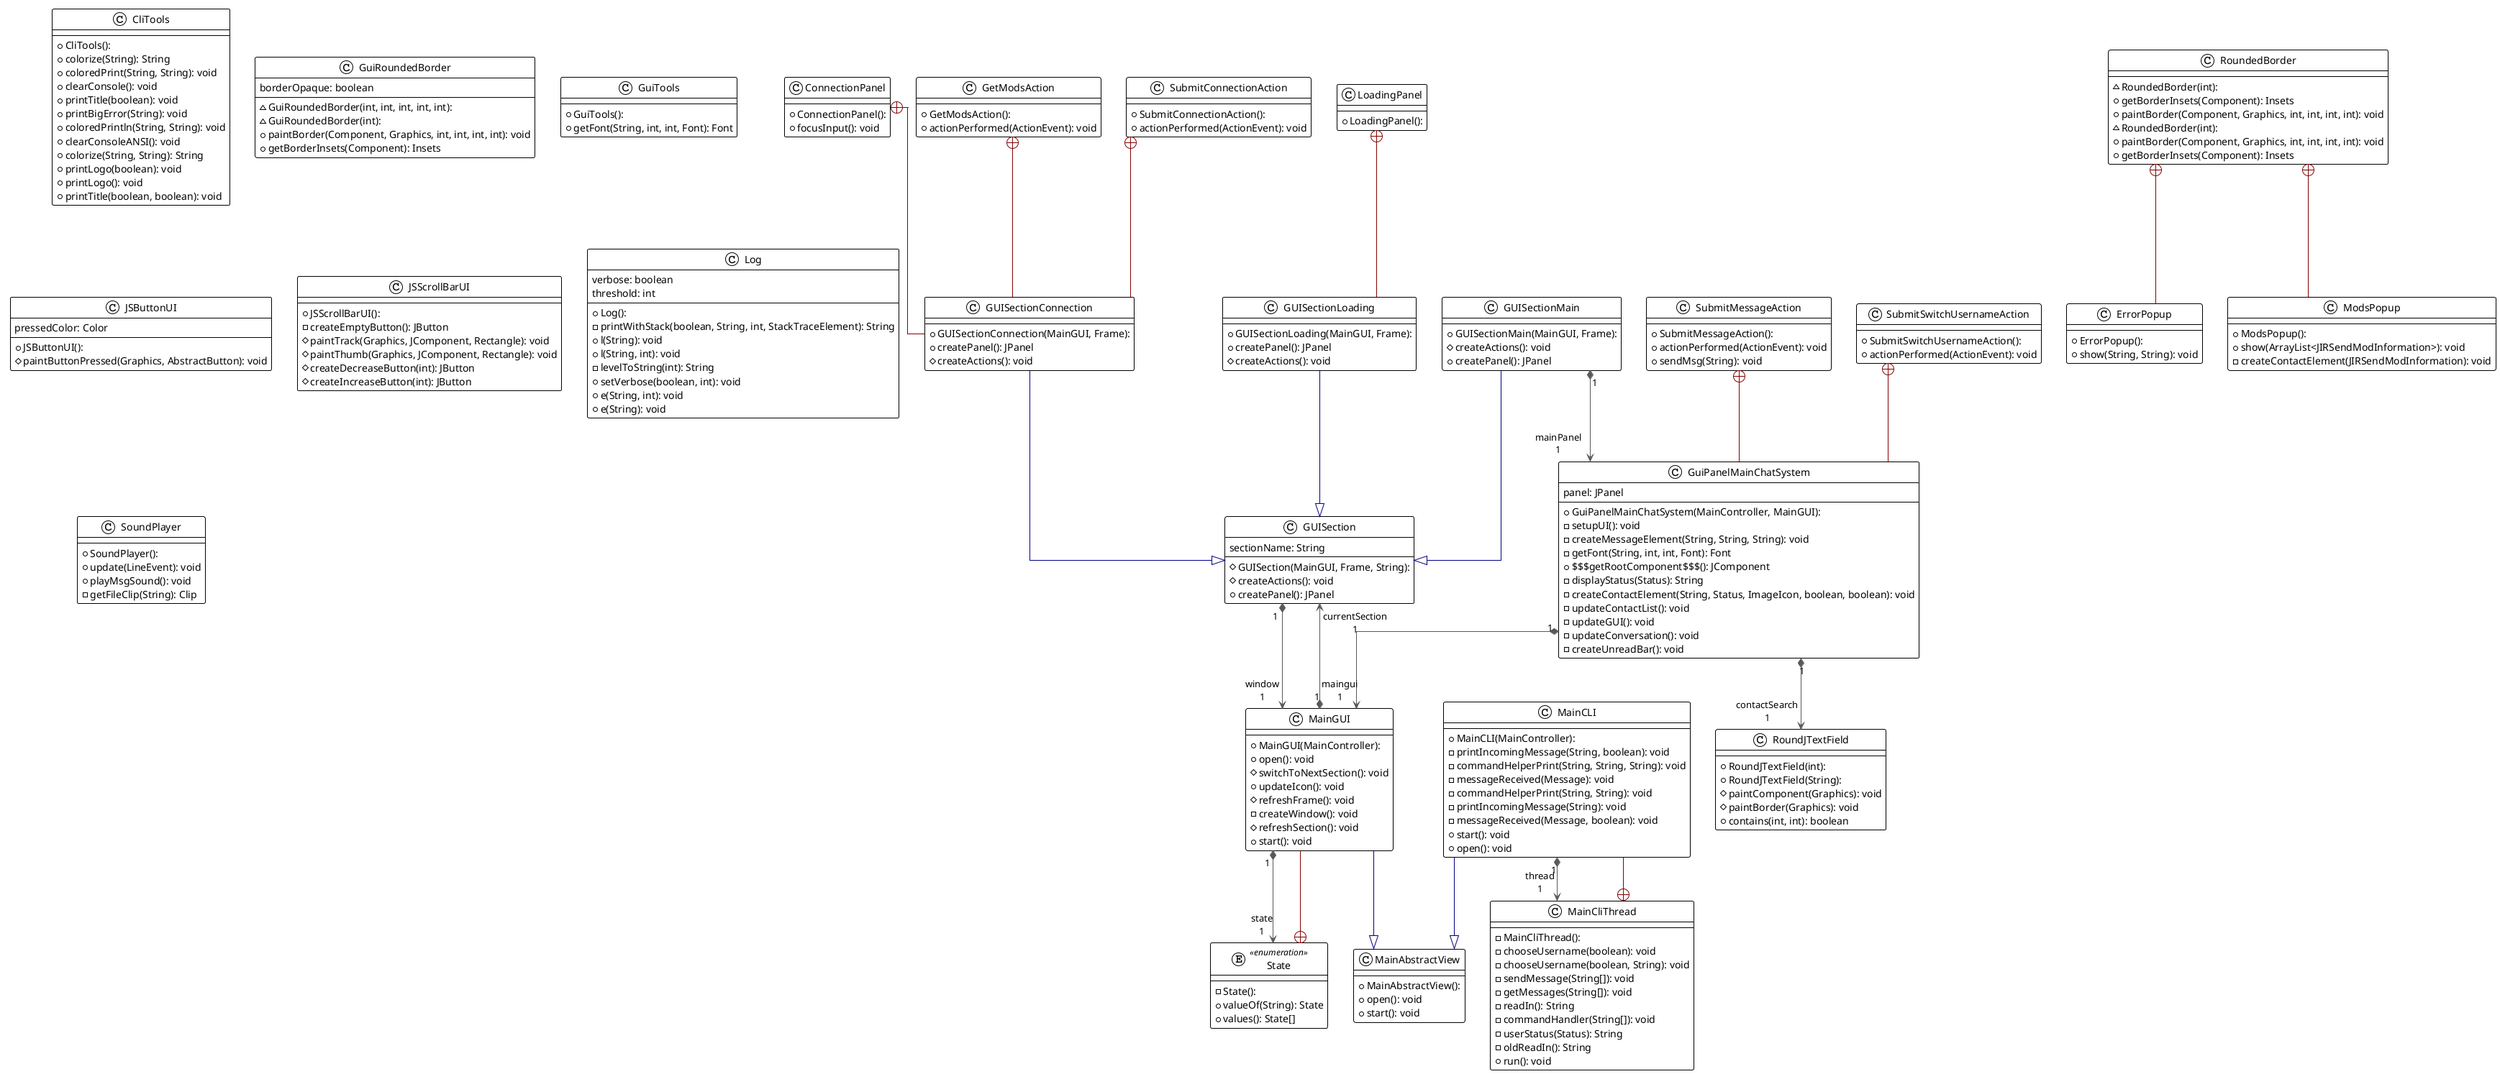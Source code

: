 @startuml

!theme plain
top to bottom direction
skinparam linetype ortho

class CliTools {
  + CliTools(): 
  + colorize(String): String
  + coloredPrint(String, String): void
  + clearConsole(): void
  + printTitle(boolean): void
  + printBigError(String): void
  + coloredPrintln(String, String): void
  + clearConsoleANSI(): void
  + colorize(String, String): String
  + printLogo(boolean): void
  + printLogo(): void
  + printTitle(boolean, boolean): void
}
class ConnectionPanel {
  + ConnectionPanel(): 
  + focusInput(): void
}
class ErrorPopup {
  + ErrorPopup(): 
  + show(String, String): void
}
class GUISection {
  # GUISection(MainGUI, Frame, String): 
  # createActions(): void
  + createPanel(): JPanel
   sectionName: String
}
class GUISectionConnection {
  + GUISectionConnection(MainGUI, Frame): 
  + createPanel(): JPanel
  # createActions(): void
}
class GUISectionLoading {
  + GUISectionLoading(MainGUI, Frame): 
  + createPanel(): JPanel
  # createActions(): void
}
class GUISectionMain {
  + GUISectionMain(MainGUI, Frame): 
  # createActions(): void
  + createPanel(): JPanel
}
class GetModsAction {
  + GetModsAction(): 
  + actionPerformed(ActionEvent): void
}
class GuiPanelMainChatSystem {
  + GuiPanelMainChatSystem(MainController, MainGUI): 
  - setupUI(): void
  - createMessageElement(String, String, String): void
  - getFont(String, int, int, Font): Font
  + $$$getRootComponent$$$(): JComponent
  - displayStatus(Status): String
  - createContactElement(String, Status, ImageIcon, boolean, boolean): void
  - updateContactList(): void
  - updateGUI(): void
  - updateConversation(): void
  - createUnreadBar(): void
   panel: JPanel
}
class GuiRoundedBorder {
  ~ GuiRoundedBorder(int, int, int, int, int): 
  ~ GuiRoundedBorder(int): 
  + paintBorder(Component, Graphics, int, int, int, int): void
  + getBorderInsets(Component): Insets
   borderOpaque: boolean
}
class GuiTools {
  + GuiTools(): 
  + getFont(String, int, int, Font): Font
}
class JSButtonUI {
  + JSButtonUI(): 
  # paintButtonPressed(Graphics, AbstractButton): void
   pressedColor: Color
}
class JSScrollBarUI {
  + JSScrollBarUI(): 
  - createEmptyButton(): JButton
  # paintTrack(Graphics, JComponent, Rectangle): void
  # paintThumb(Graphics, JComponent, Rectangle): void
  # createDecreaseButton(int): JButton
  # createIncreaseButton(int): JButton
}
class LoadingPanel {
  + LoadingPanel(): 
}
class Log {
  + Log(): 
  - printWithStack(boolean, String, int, StackTraceElement): String
  + l(String): void
  + l(String, int): void
  - levelToString(int): String
  + setVerbose(boolean, int): void
  + e(String, int): void
  + e(String): void
   verbose: boolean
   threshold: int
}
class MainAbstractView {
  + MainAbstractView(): 
  + open(): void
  + start(): void
}
class MainCLI {
  + MainCLI(MainController): 
  - printIncomingMessage(String, boolean): void
  - commandHelperPrint(String, String, String): void
  - messageReceived(Message): void
  - commandHelperPrint(String, String): void
  - printIncomingMessage(String): void
  - messageReceived(Message, boolean): void
  + start(): void
  + open(): void
}
class MainCliThread {
  - MainCliThread(): 
  - chooseUsername(boolean): void
  - chooseUsername(boolean, String): void
  - sendMessage(String[]): void
  - getMessages(String[]): void
  - readIn(): String
  - commandHandler(String[]): void
  - userStatus(Status): String
  - oldReadIn(): String
  + run(): void
}
class MainGUI {
  + MainGUI(MainController): 
  + open(): void
  # switchToNextSection(): void
  + updateIcon(): void
  # refreshFrame(): void
  - createWindow(): void
  # refreshSection(): void
  + start(): void
}
class ModsPopup {
  + ModsPopup(): 
  + show(ArrayList<JIRSendModInformation>): void
  - createContactElement(JIRSendModInformation): void
}
class RoundJTextField {
  + RoundJTextField(int): 
  + RoundJTextField(String): 
  # paintComponent(Graphics): void
  # paintBorder(Graphics): void
  + contains(int, int): boolean
}
class RoundedBorder {
  ~ RoundedBorder(int): 
  + getBorderInsets(Component): Insets
  + paintBorder(Component, Graphics, int, int, int, int): void
}
class RoundedBorder {
  ~ RoundedBorder(int): 
  + paintBorder(Component, Graphics, int, int, int, int): void
  + getBorderInsets(Component): Insets
}
class SoundPlayer {
  + SoundPlayer(): 
  + update(LineEvent): void
  + playMsgSound(): void
  - getFileClip(String): Clip
}
enum State << enumeration >> {
  - State(): 
  + valueOf(String): State
  + values(): State[]
}
class SubmitConnectionAction {
  + SubmitConnectionAction(): 
  + actionPerformed(ActionEvent): void
}
class SubmitMessageAction {
  + SubmitMessageAction(): 
  + actionPerformed(ActionEvent): void
  + sendMsg(String): void
}
class SubmitSwitchUsernameAction {
  + SubmitSwitchUsernameAction(): 
  + actionPerformed(ActionEvent): void
}

ConnectionPanel             +-[#820000,plain]-  GUISectionConnection       
GUISection                 "1" *-[#595959,plain]-> "window\n1" MainGUI                    
GUISectionConnection        -[#000082,plain]-^  GUISection                 
GUISectionLoading           -[#000082,plain]-^  GUISection                 
GUISectionMain              -[#000082,plain]-^  GUISection                 
GUISectionMain             "1" *-[#595959,plain]-> "mainPanel\n1" GuiPanelMainChatSystem     
GetModsAction               +-[#820000,plain]-  GUISectionConnection       
GuiPanelMainChatSystem     "1" *-[#595959,plain]-> "maingui\n1" MainGUI                    
GuiPanelMainChatSystem     "1" *-[#595959,plain]-> "contactSearch\n1" RoundJTextField            
LoadingPanel                +-[#820000,plain]-  GUISectionLoading          
MainCLI                     -[#000082,plain]-^  MainAbstractView           
MainCLI                    "1" *-[#595959,plain]-> "thread\n1" MainCliThread              
MainCliThread               +-[#820000,plain]-  MainCLI                    
MainGUI                    "1" *-[#595959,plain]-> "currentSection\n1" GUISection                 
MainGUI                     -[#000082,plain]-^  MainAbstractView           
MainGUI                    "1" *-[#595959,plain]-> "state\n1" State                      
RoundedBorder               +-[#820000,plain]-  ErrorPopup                 
RoundedBorder               +-[#820000,plain]-  ModsPopup                  
State                       +-[#820000,plain]-  MainGUI                    
SubmitConnectionAction      +-[#820000,plain]-  GUISectionConnection       
SubmitMessageAction         +-[#820000,plain]-  GuiPanelMainChatSystem     
SubmitSwitchUsernameAction  +-[#820000,plain]-  GuiPanelMainChatSystem     
@enduml
